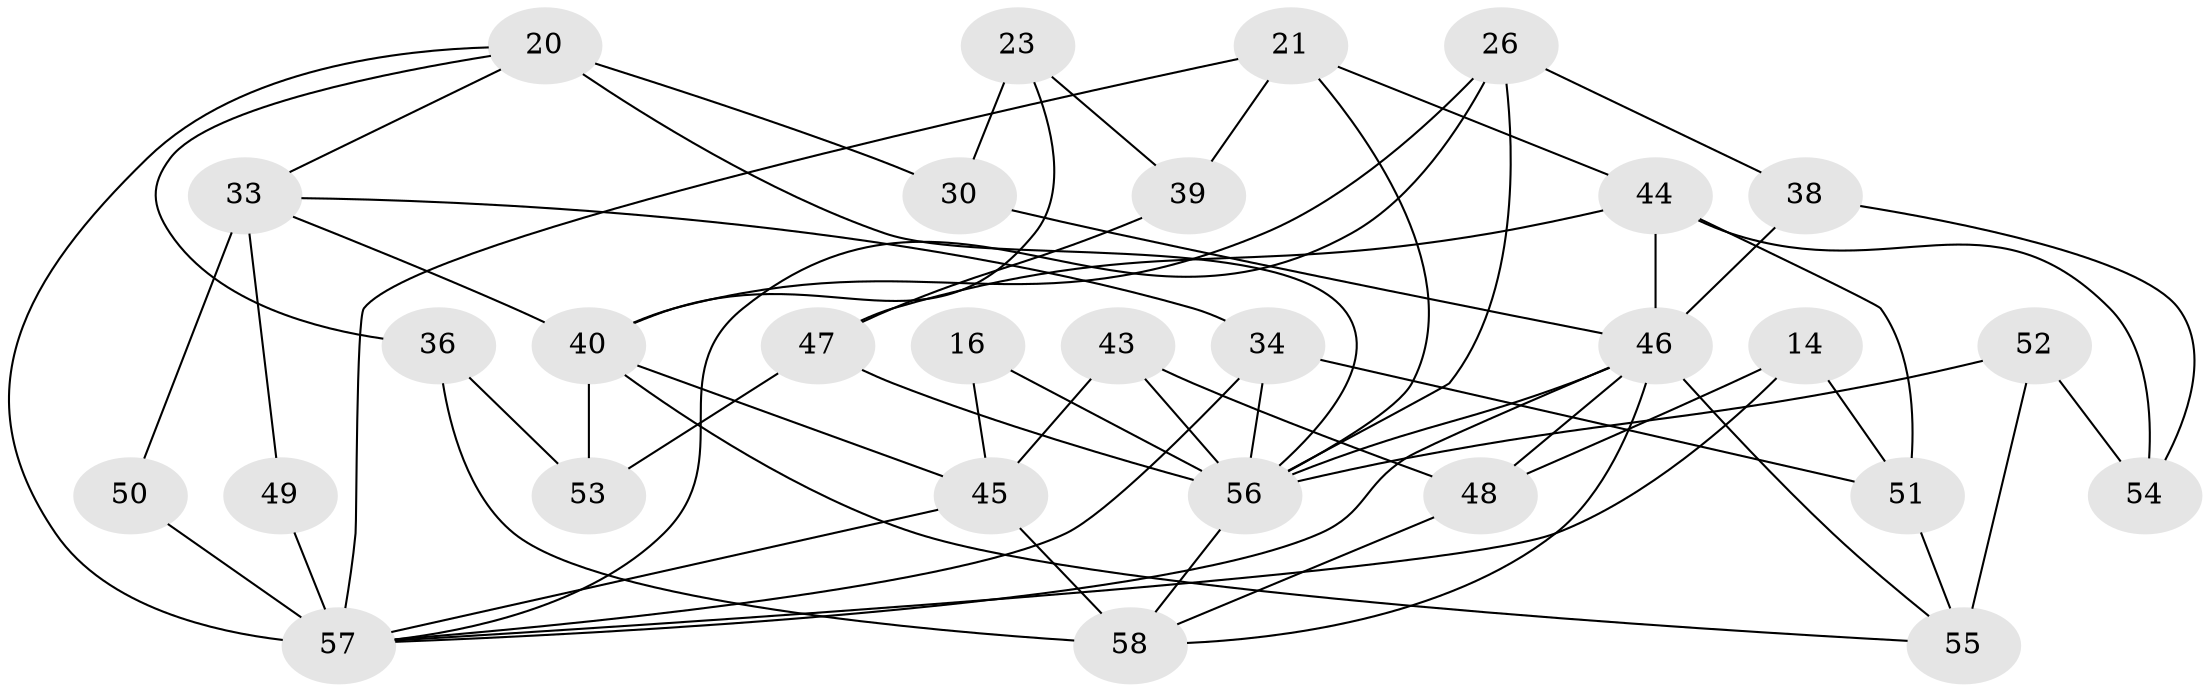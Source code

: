 // original degree distribution, {4: 1.0}
// Generated by graph-tools (version 1.1) at 2025/56/03/09/25 04:56:23]
// undirected, 29 vertices, 61 edges
graph export_dot {
graph [start="1"]
  node [color=gray90,style=filled];
  14;
  16;
  20 [super="+18"];
  21 [super="+4"];
  23;
  26 [super="+7"];
  30 [super="+5"];
  33 [super="+10"];
  34;
  36;
  38;
  39;
  40 [super="+8+12"];
  43;
  44 [super="+22"];
  45 [super="+35"];
  46 [super="+17+13"];
  47 [super="+37"];
  48 [super="+31"];
  49;
  50;
  51;
  52 [super="+2"];
  53 [super="+29"];
  54;
  55 [super="+27"];
  56 [super="+24+42+25"];
  57 [super="+41+19+32"];
  58 [super="+15+28"];
  14 -- 51;
  14 -- 48 [weight=2];
  14 -- 57;
  16 -- 45 [weight=2];
  16 -- 56 [weight=2];
  20 -- 30 [weight=2];
  20 -- 36;
  20 -- 33;
  20 -- 57;
  20 -- 56;
  21 -- 39 [weight=2];
  21 -- 44;
  21 -- 57;
  21 -- 56 [weight=2];
  23 -- 40;
  23 -- 30 [weight=2];
  23 -- 39;
  26 -- 38 [weight=2];
  26 -- 40 [weight=2];
  26 -- 57;
  26 -- 56;
  30 -- 46 [weight=2];
  33 -- 49;
  33 -- 34;
  33 -- 50 [weight=2];
  33 -- 40;
  34 -- 51;
  34 -- 57;
  34 -- 56;
  36 -- 53 [weight=2];
  36 -- 58;
  38 -- 54;
  38 -- 46;
  39 -- 47;
  40 -- 55;
  40 -- 53 [weight=2];
  40 -- 45;
  43 -- 48 [weight=2];
  43 -- 45;
  43 -- 56;
  44 -- 47;
  44 -- 46 [weight=2];
  44 -- 51;
  44 -- 54;
  45 -- 58 [weight=3];
  45 -- 57;
  46 -- 48;
  46 -- 55;
  46 -- 58;
  46 -- 57;
  46 -- 56;
  47 -- 53 [weight=2];
  47 -- 56 [weight=2];
  48 -- 58;
  49 -- 57 [weight=3];
  50 -- 57 [weight=2];
  51 -- 55;
  52 -- 55 [weight=3];
  52 -- 54 [weight=2];
  52 -- 56;
  56 -- 58 [weight=2];
}
